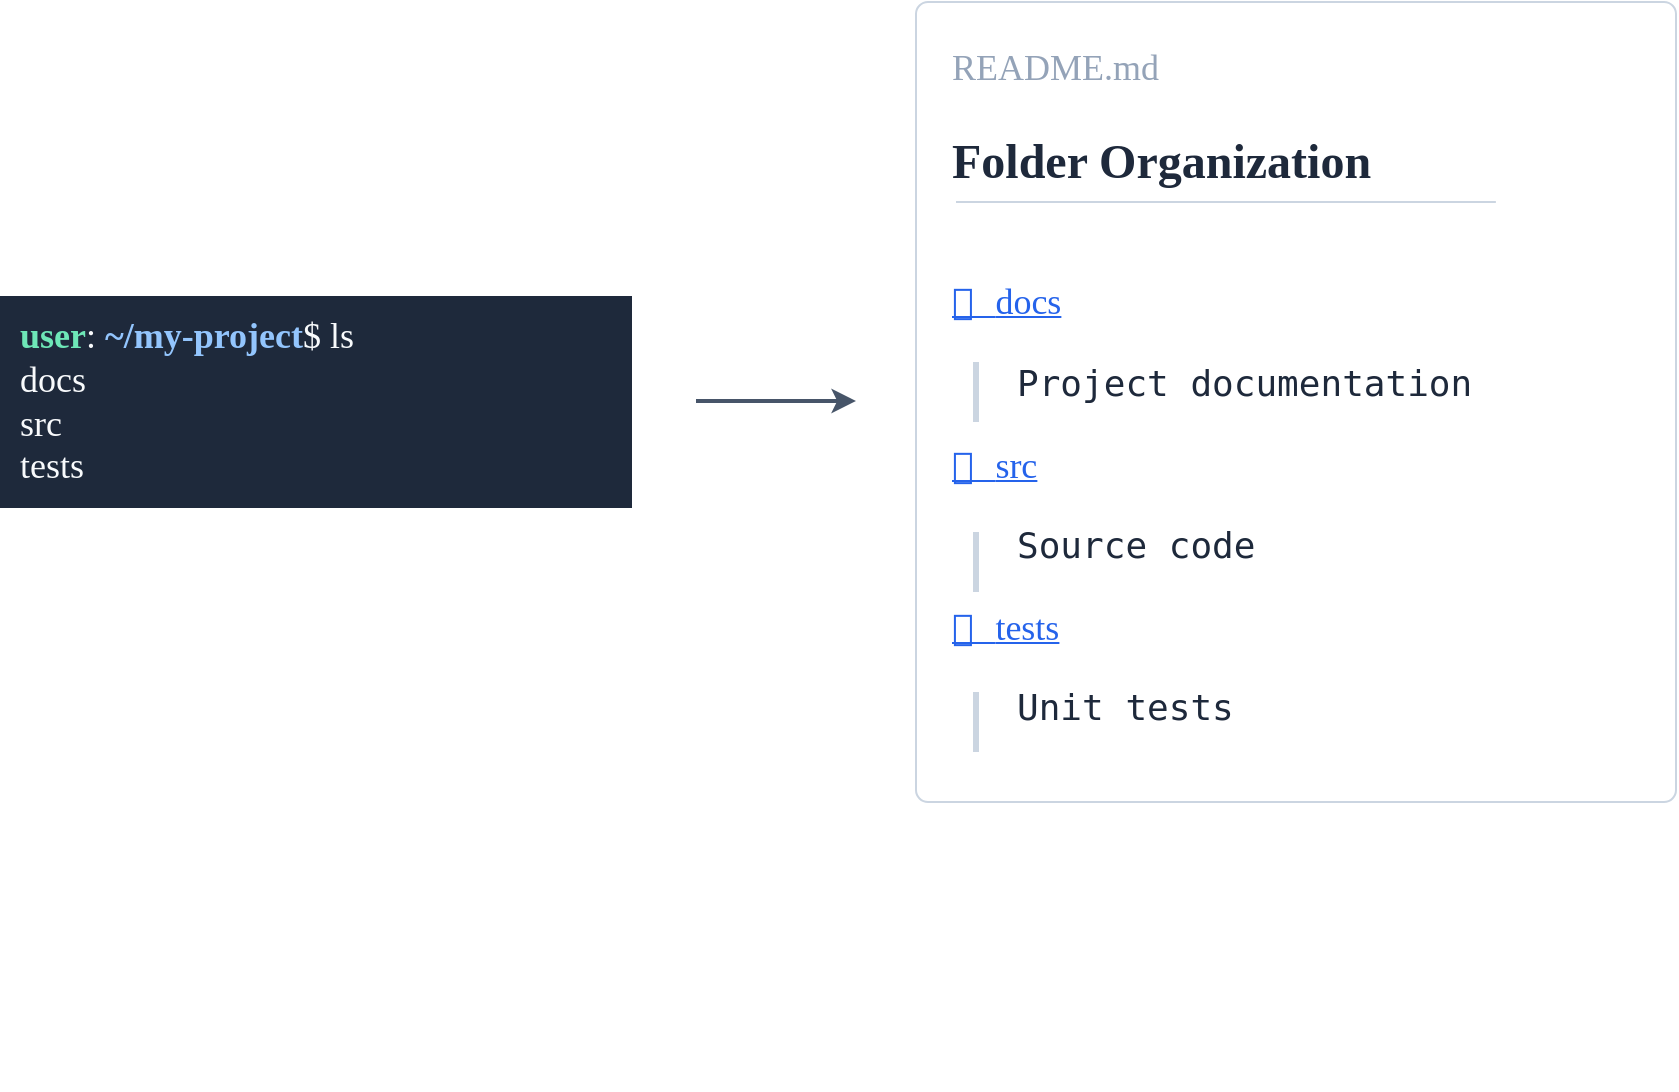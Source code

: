 <mxfile version="24.7.7">
  <diagram name="Page-1" id="DdlAW6VVzzKmOKyOV751">
    <mxGraphModel dx="2049" dy="1077" grid="1" gridSize="10" guides="1" tooltips="1" connect="1" arrows="1" fold="1" page="1" pageScale="1" pageWidth="827" pageHeight="1169" background="none" math="0" shadow="0">
      <root>
        <mxCell id="0" />
        <mxCell id="1" parent="0" />
        <mxCell id="cur5SF8jCTogybwonSVR-3" value="&lt;p style=&quot;line-height: 130%;&quot;&gt;&lt;/p&gt;&lt;div style=&quot;font-size: 18px;&quot; align=&quot;left&quot;&gt;&lt;font style=&quot;font-size: 18px;&quot; color=&quot;#6ee7b7&quot; face=&quot;Lucida Console&quot;&gt;&lt;b&gt;user&lt;/b&gt;&lt;/font&gt;&lt;font style=&quot;font-size: 18px;&quot; color=&quot;#f8fafc&quot; face=&quot;Lucida Console&quot;&gt;: &lt;/font&gt;&lt;font style=&quot;font-size: 18px;&quot; color=&quot;#93c5fd&quot; face=&quot;Lucida Console&quot;&gt;&lt;b&gt;~/my-project&lt;/b&gt;&lt;/font&gt;&lt;font style=&quot;font-size: 18px;&quot; color=&quot;#f8fafc&quot; face=&quot;Lucida Console&quot;&gt;$ ls&lt;br&gt;&lt;/font&gt;&lt;/div&gt;&lt;div style=&quot;font-size: 18px;&quot; align=&quot;left&quot;&gt;&lt;font style=&quot;font-size: 18px;&quot; color=&quot;#f8fafc&quot; face=&quot;Lucida Console&quot;&gt;docs&lt;/font&gt;&lt;/div&gt;&lt;div style=&quot;font-size: 18px;&quot; align=&quot;left&quot;&gt;&lt;font style=&quot;font-size: 18px;&quot; color=&quot;#f8fafc&quot; face=&quot;Lucida Console&quot;&gt;src&lt;/font&gt;&lt;/div&gt;&lt;div style=&quot;font-size: 18px;&quot; align=&quot;left&quot;&gt;&lt;font style=&quot;font-size: 18px;&quot; color=&quot;#f8fafc&quot; face=&quot;Lucida Console&quot;&gt;tests&lt;br&gt;&lt;/font&gt;&lt;/div&gt;&lt;p&gt;&lt;/p&gt;" style="rounded=0;whiteSpace=wrap;html=1;fillColor=#1e293b;align=left;strokeWidth=16;perimeterSpacing=0;strokeColor=#1E293B;" vertex="1" parent="1">
          <mxGeometry x="10" y="165" width="300" height="90" as="geometry" />
        </mxCell>
        <mxCell id="cur5SF8jCTogybwonSVR-4" value="" style="group" vertex="1" connectable="0" parent="1">
          <mxGeometry x="460" y="10" width="380" height="400" as="geometry" />
        </mxCell>
        <mxCell id="cur5SF8jCTogybwonSVR-13" value="" style="group" vertex="1" connectable="0" parent="cur5SF8jCTogybwonSVR-4">
          <mxGeometry width="380" height="400" as="geometry" />
        </mxCell>
        <mxCell id="cur5SF8jCTogybwonSVR-5" value="" style="group" vertex="1" connectable="0" parent="cur5SF8jCTogybwonSVR-13">
          <mxGeometry width="380" height="400" as="geometry" />
        </mxCell>
        <mxCell id="cur5SF8jCTogybwonSVR-6" value="&lt;div align=&quot;left&quot; style=&quot;font-size: 18px;&quot;&gt;&lt;font style=&quot;font-size: 18px;&quot; face=&quot;Lucida Console&quot; color=&quot;#94a3b8&quot;&gt;&lt;span style=&quot;font-size: 18px;&quot;&gt;&lt;/span&gt;&lt;span style=&quot;font-size: 18px;&quot;&gt;&lt;/span&gt;README.md&lt;/font&gt;&lt;/div&gt;&lt;div&gt;&lt;font color=&quot;#94a3b8&quot;&gt;&lt;br&gt;&lt;/font&gt;&lt;/div&gt;&lt;div style=&quot;font-size: 22px;&quot;&gt;&lt;b style=&quot;font-size: 24px;&quot;&gt;&lt;font color=&quot;#1e293b&quot; style=&quot;font-size: 24px;&quot;&gt;Folder Organization&lt;br&gt;&lt;/font&gt;&lt;/b&gt;&lt;/div&gt;&lt;div style=&quot;font-size: 22px;&quot;&gt;&lt;font color=&quot;#1e293b&quot; style=&quot;font-size: 22px;&quot;&gt;&lt;br&gt;&lt;/font&gt;&lt;/div&gt;&lt;p dir=&quot;auto&quot;&gt;&lt;font color=&quot;#2563eb&quot;&gt;&lt;code&gt;&lt;u&gt;📂 &lt;font face=&quot;Lucida Console&quot;&gt;docs&lt;/font&gt;&lt;/u&gt;&lt;/code&gt;&lt;/font&gt;&lt;/p&gt;&lt;p dir=&quot;auto&quot;&gt;&lt;font face=&quot;Verdana&quot; color=&quot;#1e293b&quot;&gt;&lt;code&gt;&amp;nbsp;&amp;nbsp; Project documentation&lt;/code&gt;&lt;/font&gt;&lt;/p&gt;&lt;p dir=&quot;auto&quot;&gt;&lt;font color=&quot;#2563eb&quot;&gt;&lt;code&gt;&lt;u&gt;📂 &lt;font face=&quot;Lucida Console&quot;&gt;src&lt;/font&gt;&lt;/u&gt;&lt;/code&gt;&lt;/font&gt;&lt;/p&gt;&lt;p dir=&quot;auto&quot;&gt;&lt;font face=&quot;Verdana&quot; color=&quot;#1e293b&quot;&gt;&lt;code&gt;&amp;nbsp;&amp;nbsp; Source code&lt;/code&gt;&lt;/font&gt;&lt;/p&gt;&lt;p dir=&quot;auto&quot;&gt;&lt;font color=&quot;#2563eb&quot;&gt;&lt;code&gt;&lt;u&gt;📂 &lt;font face=&quot;Lucida Console&quot;&gt;tests&lt;/font&gt;&lt;/u&gt;&lt;/code&gt;&lt;/font&gt;&lt;/p&gt;&lt;p dir=&quot;auto&quot;&gt;&lt;font face=&quot;Verdana&quot; color=&quot;#1e293b&quot;&gt;&lt;code&gt;&amp;nbsp;&amp;nbsp; Unit tests&lt;/code&gt;&lt;/font&gt;&lt;/p&gt;&lt;p dir=&quot;auto&quot;&gt;&lt;font face=&quot;Verdana&quot; color=&quot;#1e293b&quot;&gt;&lt;code&gt;&lt;br&gt;&lt;/code&gt;&lt;/font&gt;&lt;/p&gt;&lt;p dir=&quot;auto&quot;&gt;&lt;font color=&quot;#2563eb&quot;&gt;&lt;code&gt;&lt;u&gt;&lt;font face=&quot;Lucida Console&quot;&gt;&lt;br&gt;&lt;/font&gt;&lt;/u&gt;&lt;/code&gt;&lt;/font&gt;&lt;/p&gt;&lt;p dir=&quot;auto&quot;&gt;&lt;font color=&quot;#2563eb&quot;&gt;&lt;code&gt;&lt;u&gt;&lt;font face=&quot;Lucida Console&quot;&gt;&lt;br&gt;&lt;/font&gt;&lt;/u&gt;&lt;/code&gt;&lt;/font&gt;&lt;/p&gt;&lt;blockquote&gt;&lt;p dir=&quot;auto&quot;&gt;&lt;br&gt;&lt;/p&gt;&lt;/blockquote&gt;" style="rounded=1;whiteSpace=wrap;html=1;strokeColor=#cbd5e1;align=left;fontFamily=Verdana;fontSize=18;verticalAlign=top;glass=0;spacing=18;arcSize=12;absoluteArcSize=1;" vertex="1" parent="cur5SF8jCTogybwonSVR-5">
          <mxGeometry width="380" height="400" as="geometry" />
        </mxCell>
        <mxCell id="cur5SF8jCTogybwonSVR-7" value="" style="group" vertex="1" connectable="0" parent="cur5SF8jCTogybwonSVR-5">
          <mxGeometry x="30" y="180" height="195" as="geometry" />
        </mxCell>
        <mxCell id="cur5SF8jCTogybwonSVR-8" value="" style="endArrow=none;html=1;rounded=0;strokeColor=#CBD5E1;strokeWidth=3;" edge="1" parent="cur5SF8jCTogybwonSVR-7">
          <mxGeometry width="50" height="50" relative="1" as="geometry">
            <mxPoint y="30" as="sourcePoint" />
            <mxPoint as="targetPoint" />
          </mxGeometry>
        </mxCell>
        <mxCell id="cur5SF8jCTogybwonSVR-9" value="" style="endArrow=none;html=1;rounded=0;strokeColor=#CBD5E1;strokeWidth=3;" edge="1" parent="cur5SF8jCTogybwonSVR-7">
          <mxGeometry width="50" height="50" relative="1" as="geometry">
            <mxPoint y="115" as="sourcePoint" />
            <mxPoint y="85" as="targetPoint" />
          </mxGeometry>
        </mxCell>
        <mxCell id="cur5SF8jCTogybwonSVR-10" value="" style="endArrow=none;html=1;rounded=0;strokeColor=#CBD5E1;strokeWidth=3;" edge="1" parent="cur5SF8jCTogybwonSVR-7">
          <mxGeometry width="50" height="50" relative="1" as="geometry">
            <mxPoint y="195" as="sourcePoint" />
            <mxPoint y="165" as="targetPoint" />
          </mxGeometry>
        </mxCell>
        <mxCell id="cur5SF8jCTogybwonSVR-11" value="" style="endArrow=none;html=1;rounded=0;strokeColor=#CBD5E1;exitX=0.763;exitY=0.25;exitDx=0;exitDy=0;exitPerimeter=0;" edge="1" parent="cur5SF8jCTogybwonSVR-13" source="cur5SF8jCTogybwonSVR-6">
          <mxGeometry width="50" height="50" relative="1" as="geometry">
            <mxPoint x="250" y="100" as="sourcePoint" />
            <mxPoint x="20" y="100" as="targetPoint" />
          </mxGeometry>
        </mxCell>
        <mxCell id="cur5SF8jCTogybwonSVR-12" value="" style="endArrow=classic;html=1;rounded=0;strokeWidth=2;strokeColor=#475569;" edge="1" parent="1">
          <mxGeometry width="50" height="50" relative="1" as="geometry">
            <mxPoint x="350" y="209.5" as="sourcePoint" />
            <mxPoint x="430" y="209.5" as="targetPoint" />
          </mxGeometry>
        </mxCell>
      </root>
    </mxGraphModel>
  </diagram>
</mxfile>

